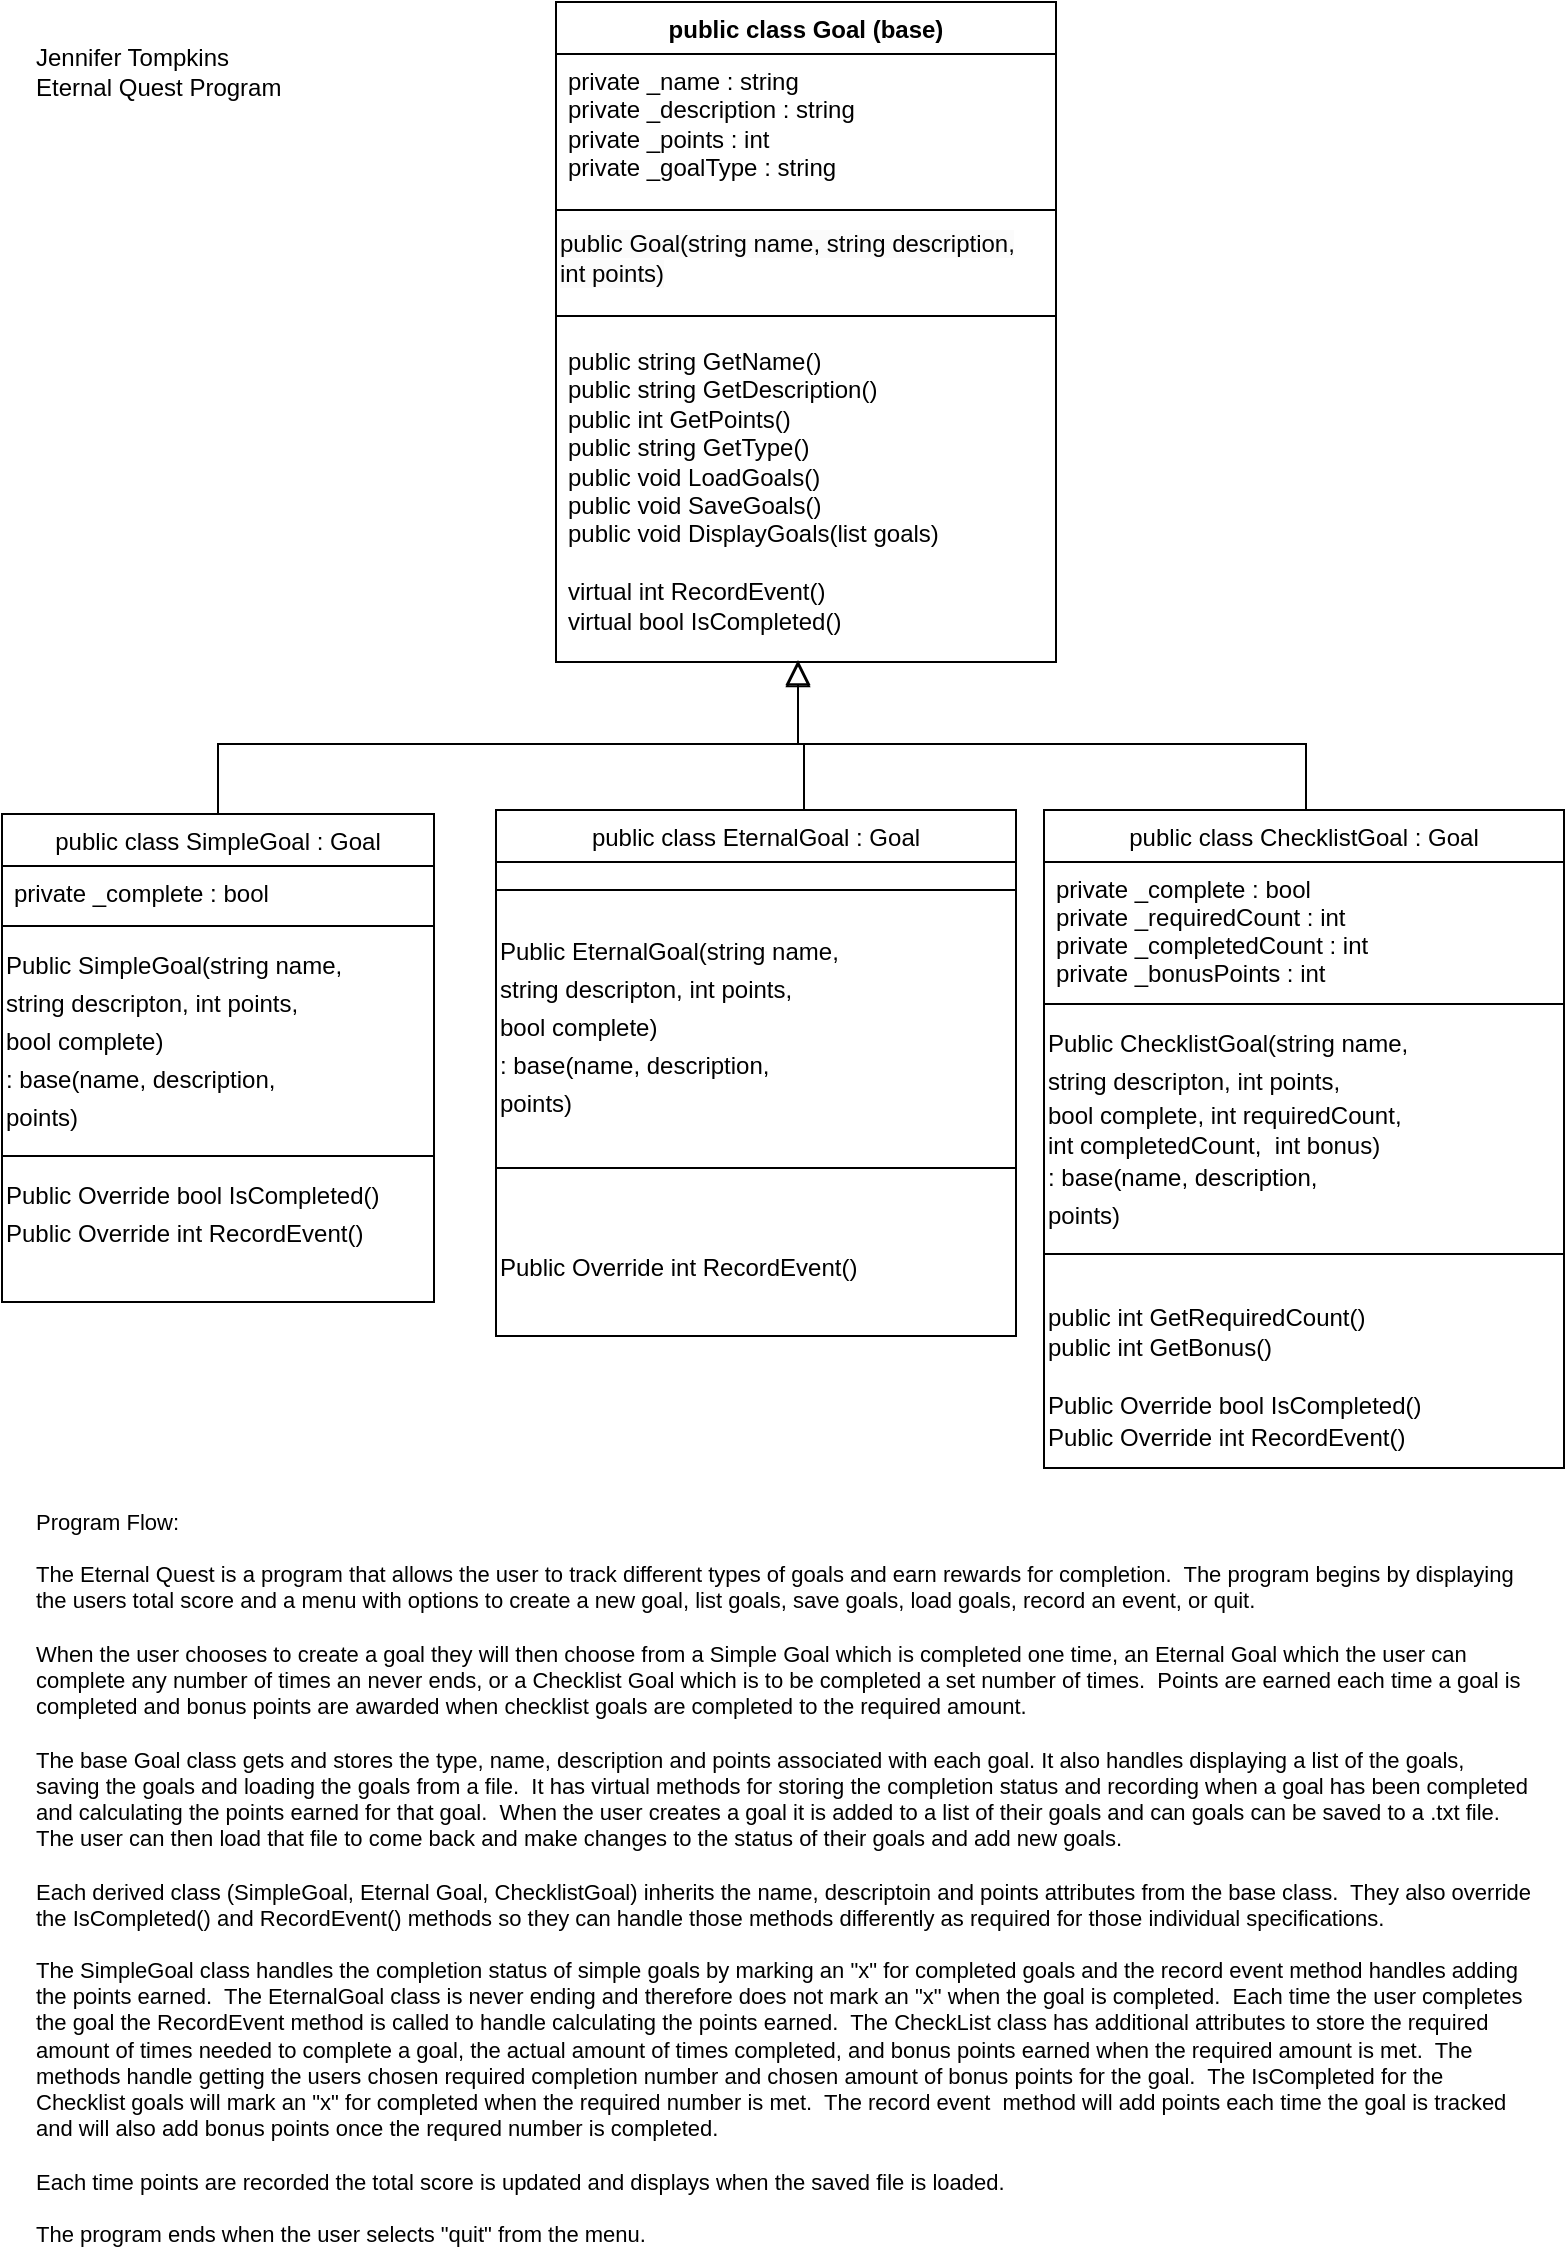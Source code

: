 <mxfile version="21.3.7" type="github">
  <diagram id="C5RBs43oDa-KdzZeNtuy" name="Page-1">
    <mxGraphModel dx="1434" dy="756" grid="0" gridSize="10" guides="1" tooltips="1" connect="1" arrows="1" fold="1" page="1" pageScale="1" pageWidth="827" pageHeight="1169" math="0" shadow="0">
      <root>
        <mxCell id="WIyWlLk6GJQsqaUBKTNV-0" />
        <mxCell id="WIyWlLk6GJQsqaUBKTNV-1" parent="WIyWlLk6GJQsqaUBKTNV-0" />
        <mxCell id="zkfFHV4jXpPFQw0GAbJ--6" value="public class SimpleGoal : Goal" style="swimlane;fontStyle=0;align=center;verticalAlign=top;childLayout=stackLayout;horizontal=1;startSize=26;horizontalStack=0;resizeParent=1;resizeLast=0;collapsible=1;marginBottom=0;rounded=0;shadow=0;strokeWidth=1;" parent="WIyWlLk6GJQsqaUBKTNV-1" vertex="1">
          <mxGeometry x="16" y="417" width="216" height="244" as="geometry">
            <mxRectangle x="130" y="380" width="160" height="26" as="alternateBounds" />
          </mxGeometry>
        </mxCell>
        <mxCell id="zkfFHV4jXpPFQw0GAbJ--7" value="private _complete : bool" style="text;align=left;verticalAlign=top;spacingLeft=4;spacingRight=4;overflow=hidden;rotatable=0;points=[[0,0.5],[1,0.5]];portConstraint=eastwest;" parent="zkfFHV4jXpPFQw0GAbJ--6" vertex="1">
          <mxGeometry y="26" width="216" height="26" as="geometry" />
        </mxCell>
        <mxCell id="zkfFHV4jXpPFQw0GAbJ--9" value="" style="line;html=1;strokeWidth=1;align=left;verticalAlign=middle;spacingTop=-1;spacingLeft=3;spacingRight=3;rotatable=0;labelPosition=right;points=[];portConstraint=eastwest;" parent="zkfFHV4jXpPFQw0GAbJ--6" vertex="1">
          <mxGeometry y="52" width="216" height="8" as="geometry" />
        </mxCell>
        <mxCell id="c2g-B70HKf2SZwhT3Vft-8" value="&lt;table style=&quot;border-collapse:&lt;br/&gt; collapse;width:174pt&quot; width=&quot;233&quot; cellspacing=&quot;0&quot; cellpadding=&quot;0&quot; border=&quot;0&quot;&gt; &lt;colgroup&gt;&lt;col style=&quot;mso-width-source:userset;mso-width-alt:7936;width:174pt&quot; width=&quot;233&quot;&gt;&lt;/colgroup&gt; &lt;tbody&gt;&lt;tr style=&quot;height:14.25pt&quot; height=&quot;19&quot;&gt;  &lt;td style=&quot;height:14.25pt;width:174pt&quot; width=&quot;233&quot; class=&quot;xl63&quot; height=&quot;19&quot;&gt;Public SimpleGoal(string name,&amp;nbsp;&lt;/td&gt; &lt;/tr&gt; &lt;tr style=&quot;height:14.25pt&quot; height=&quot;19&quot;&gt;  &lt;td style=&quot;height:14.25pt&quot; height=&quot;19&quot;&gt;string descripton, int points,&lt;/td&gt; &lt;/tr&gt; &lt;tr style=&quot;height:14.25pt&quot; height=&quot;19&quot;&gt;  &lt;td style=&quot;height:14.25pt&quot; height=&quot;19&quot;&gt;bool complete)&lt;/td&gt; &lt;/tr&gt; &lt;tr style=&quot;height:14.25pt&quot; height=&quot;19&quot;&gt;  &lt;td style=&quot;height:14.25pt&quot; height=&quot;19&quot;&gt;: base(name, description,&lt;/td&gt; &lt;/tr&gt; &lt;tr style=&quot;height:14.25pt&quot; height=&quot;19&quot;&gt;  &lt;td style=&quot;height:14.25pt&quot; height=&quot;19&quot;&gt;points)&lt;/td&gt; &lt;/tr&gt;&lt;/tbody&gt;&lt;/table&gt;" style="text;html=1;align=left;verticalAlign=middle;resizable=0;points=[];autosize=1;strokeColor=none;fillColor=none;" vertex="1" parent="zkfFHV4jXpPFQw0GAbJ--6">
          <mxGeometry y="60" width="216" height="107" as="geometry" />
        </mxCell>
        <mxCell id="c2g-B70HKf2SZwhT3Vft-9" value="" style="line;strokeWidth=1;fillColor=none;align=left;verticalAlign=middle;spacingTop=-1;spacingLeft=3;spacingRight=3;rotatable=0;labelPosition=right;points=[];portConstraint=eastwest;strokeColor=inherit;" vertex="1" parent="zkfFHV4jXpPFQw0GAbJ--6">
          <mxGeometry y="167" width="216" height="8" as="geometry" />
        </mxCell>
        <mxCell id="c2g-B70HKf2SZwhT3Vft-10" value="&lt;table style=&quot;border-collapse: collapse; width: 174pt;&quot; width=&quot;233&quot; cellspacing=&quot;0&quot; cellpadding=&quot;0&quot; border=&quot;0&quot;&gt; &lt;colgroup&gt;&lt;col style=&quot;mso-width-source:userset;mso-width-alt:7936;width:174pt&quot; width=&quot;233&quot;&gt;&lt;/colgroup&gt; &lt;tbody&gt;&lt;tr style=&quot;height:14.25pt&quot; height=&quot;19&quot;&gt;  &lt;td style=&quot;height:14.25pt;width:174pt&quot; width=&quot;233&quot; class=&quot;xl65&quot; height=&quot;19&quot;&gt;Public Override bool IsCompleted()&lt;/td&gt; &lt;/tr&gt; &lt;tr style=&quot;height:14.25pt&quot; height=&quot;19&quot;&gt;  &lt;td style=&quot;height:14.25pt&quot; class=&quot;xl65&quot; height=&quot;19&quot;&gt;Public Override int RecordEvent()&lt;/td&gt; &lt;/tr&gt; &lt;tr style=&quot;height:14.25pt&quot; height=&quot;19&quot;&gt;  &lt;td style=&quot;height:14.25pt&quot; height=&quot;19&quot;&gt;&lt;/td&gt;&lt;/tr&gt;&lt;/tbody&gt;&lt;/table&gt;" style="text;html=1;align=left;verticalAlign=middle;resizable=0;points=[];autosize=1;strokeColor=none;fillColor=none;" vertex="1" parent="zkfFHV4jXpPFQw0GAbJ--6">
          <mxGeometry y="175" width="216" height="69" as="geometry" />
        </mxCell>
        <mxCell id="zkfFHV4jXpPFQw0GAbJ--12" value="" style="endArrow=block;endSize=10;endFill=0;shadow=0;strokeWidth=1;rounded=0;edgeStyle=elbowEdgeStyle;elbow=vertical;" parent="WIyWlLk6GJQsqaUBKTNV-1" source="zkfFHV4jXpPFQw0GAbJ--6" edge="1">
          <mxGeometry width="160" relative="1" as="geometry">
            <mxPoint x="192" y="85" as="sourcePoint" />
            <mxPoint x="414" y="341" as="targetPoint" />
            <Array as="points">
              <mxPoint x="645" y="382" />
              <mxPoint x="785" y="382" />
              <mxPoint x="425" y="397" />
              <mxPoint x="425" y="397" />
            </Array>
          </mxGeometry>
        </mxCell>
        <mxCell id="c2g-B70HKf2SZwhT3Vft-1" value="public class Goal (base)" style="swimlane;fontStyle=1;align=center;verticalAlign=top;childLayout=stackLayout;horizontal=1;startSize=26;horizontalStack=0;resizeParent=1;resizeParentMax=0;resizeLast=0;collapsible=1;marginBottom=0;whiteSpace=wrap;html=1;" vertex="1" parent="WIyWlLk6GJQsqaUBKTNV-1">
          <mxGeometry x="293" y="11" width="250" height="330" as="geometry" />
        </mxCell>
        <mxCell id="c2g-B70HKf2SZwhT3Vft-2" value="private _name : string&lt;br&gt;private _description : string&lt;br&gt;private _points : int&lt;br&gt;private _goalType : string" style="text;strokeColor=none;fillColor=none;align=left;verticalAlign=top;spacingLeft=4;spacingRight=4;overflow=hidden;rotatable=0;points=[[0,0.5],[1,0.5]];portConstraint=eastwest;whiteSpace=wrap;html=1;" vertex="1" parent="c2g-B70HKf2SZwhT3Vft-1">
          <mxGeometry y="26" width="250" height="74" as="geometry" />
        </mxCell>
        <mxCell id="c2g-B70HKf2SZwhT3Vft-3" value="" style="line;strokeWidth=1;fillColor=none;align=left;verticalAlign=middle;spacingTop=-1;spacingLeft=3;spacingRight=3;rotatable=0;labelPosition=right;points=[];portConstraint=eastwest;strokeColor=inherit;" vertex="1" parent="c2g-B70HKf2SZwhT3Vft-1">
          <mxGeometry y="100" width="250" height="8" as="geometry" />
        </mxCell>
        <mxCell id="c2g-B70HKf2SZwhT3Vft-7" value="&lt;span style=&quot;color: rgb(0, 0, 0); font-family: Helvetica; font-size: 12px; font-style: normal; font-variant-ligatures: normal; font-variant-caps: normal; font-weight: 400; letter-spacing: normal; orphans: 2; text-align: left; text-indent: 0px; text-transform: none; widows: 2; word-spacing: 0px; -webkit-text-stroke-width: 0px; background-color: rgb(251, 251, 251); text-decoration-thickness: initial; text-decoration-style: initial; text-decoration-color: initial; float: none; display: inline !important;&quot;&gt;public Goal(string name, string description,&lt;/span&gt;&lt;br style=&quot;border-color: var(--border-color); color: rgb(0, 0, 0); font-family: Helvetica; font-size: 12px; font-style: normal; font-variant-ligatures: normal; font-variant-caps: normal; font-weight: 400; letter-spacing: normal; orphans: 2; text-align: left; text-indent: 0px; text-transform: none; widows: 2; word-spacing: 0px; -webkit-text-stroke-width: 0px; background-color: rgb(251, 251, 251); text-decoration-thickness: initial; text-decoration-style: initial; text-decoration-color: initial;&quot;&gt;&lt;span style=&quot;color: rgb(0, 0, 0); font-family: Helvetica; font-size: 12px; font-style: normal; font-variant-ligatures: normal; font-variant-caps: normal; font-weight: 400; letter-spacing: normal; orphans: 2; text-align: left; text-indent: 0px; text-transform: none; widows: 2; word-spacing: 0px; -webkit-text-stroke-width: 0px; background-color: rgb(251, 251, 251); text-decoration-thickness: initial; text-decoration-style: initial; text-decoration-color: initial; float: none; display: inline !important;&quot;&gt;int points)&lt;/span&gt;" style="text;html=1;align=left;verticalAlign=middle;resizable=0;points=[];autosize=1;strokeColor=none;fillColor=none;" vertex="1" parent="c2g-B70HKf2SZwhT3Vft-1">
          <mxGeometry y="108" width="250" height="40" as="geometry" />
        </mxCell>
        <mxCell id="c2g-B70HKf2SZwhT3Vft-6" value="" style="line;strokeWidth=1;fillColor=none;align=left;verticalAlign=middle;spacingTop=-1;spacingLeft=3;spacingRight=3;rotatable=0;labelPosition=right;points=[];portConstraint=eastwest;strokeColor=inherit;" vertex="1" parent="c2g-B70HKf2SZwhT3Vft-1">
          <mxGeometry y="148" width="250" height="18" as="geometry" />
        </mxCell>
        <mxCell id="c2g-B70HKf2SZwhT3Vft-4" value="public string GetName()&lt;br&gt;public string GetDescription()&lt;br&gt;public int GetPoints()&lt;br&gt;public string GetType()&lt;br&gt;public void LoadGoals()&lt;br&gt;public void SaveGoals()&lt;br&gt;public void DisplayGoals(list goals)&lt;br&gt;&lt;br&gt;virtual int RecordEvent()&lt;br&gt;virtual bool IsCompleted()" style="text;strokeColor=none;fillColor=none;align=left;verticalAlign=top;spacingLeft=4;spacingRight=4;overflow=hidden;rotatable=0;points=[[0,0.5],[1,0.5]];portConstraint=eastwest;whiteSpace=wrap;html=1;" vertex="1" parent="c2g-B70HKf2SZwhT3Vft-1">
          <mxGeometry y="166" width="250" height="164" as="geometry" />
        </mxCell>
        <mxCell id="c2g-B70HKf2SZwhT3Vft-13" value="public class EternalGoal : Goal" style="swimlane;fontStyle=0;align=center;verticalAlign=top;childLayout=stackLayout;horizontal=1;startSize=26;horizontalStack=0;resizeParent=1;resizeLast=0;collapsible=1;marginBottom=0;rounded=0;shadow=0;strokeWidth=1;" vertex="1" parent="WIyWlLk6GJQsqaUBKTNV-1">
          <mxGeometry x="263" y="415" width="260" height="263" as="geometry">
            <mxRectangle x="130" y="380" width="160" height="26" as="alternateBounds" />
          </mxGeometry>
        </mxCell>
        <mxCell id="c2g-B70HKf2SZwhT3Vft-15" value="" style="line;html=1;strokeWidth=1;align=left;verticalAlign=middle;spacingTop=-1;spacingLeft=3;spacingRight=3;rotatable=0;labelPosition=right;points=[];portConstraint=eastwest;" vertex="1" parent="c2g-B70HKf2SZwhT3Vft-13">
          <mxGeometry y="26" width="260" height="28" as="geometry" />
        </mxCell>
        <mxCell id="c2g-B70HKf2SZwhT3Vft-16" value="&lt;table style=&quot;border-collapse:&lt;br/&gt; collapse;width:174pt&quot; width=&quot;233&quot; cellspacing=&quot;0&quot; cellpadding=&quot;0&quot; border=&quot;0&quot;&gt; &lt;colgroup&gt;&lt;col style=&quot;mso-width-source:userset;mso-width-alt:7936;width:174pt&quot; width=&quot;233&quot;&gt;&lt;/colgroup&gt; &lt;tbody&gt;&lt;tr style=&quot;height:14.25pt&quot; height=&quot;19&quot;&gt;  &lt;td style=&quot;height:14.25pt;width:174pt&quot; width=&quot;233&quot; class=&quot;xl63&quot; height=&quot;19&quot;&gt;Public EternalGoal(string name,&amp;nbsp;&lt;/td&gt; &lt;/tr&gt; &lt;tr style=&quot;height:14.25pt&quot; height=&quot;19&quot;&gt;  &lt;td style=&quot;height:14.25pt&quot; height=&quot;19&quot;&gt;string descripton, int points,&lt;/td&gt; &lt;/tr&gt; &lt;tr style=&quot;height:14.25pt&quot; height=&quot;19&quot;&gt;  &lt;td style=&quot;height:14.25pt&quot; height=&quot;19&quot;&gt;bool complete)&lt;/td&gt; &lt;/tr&gt; &lt;tr style=&quot;height:14.25pt&quot; height=&quot;19&quot;&gt;  &lt;td style=&quot;height:14.25pt&quot; height=&quot;19&quot;&gt;: base(name, description,&lt;/td&gt; &lt;/tr&gt; &lt;tr style=&quot;height:14.25pt&quot; height=&quot;19&quot;&gt;  &lt;td style=&quot;height:14.25pt&quot; height=&quot;19&quot;&gt;points)&lt;/td&gt; &lt;/tr&gt;&lt;/tbody&gt;&lt;/table&gt;" style="text;html=1;align=left;verticalAlign=middle;resizable=0;points=[];autosize=1;strokeColor=none;fillColor=none;" vertex="1" parent="c2g-B70HKf2SZwhT3Vft-13">
          <mxGeometry y="54" width="260" height="110" as="geometry" />
        </mxCell>
        <mxCell id="c2g-B70HKf2SZwhT3Vft-17" value="" style="line;strokeWidth=1;fillColor=none;align=left;verticalAlign=middle;spacingTop=-1;spacingLeft=3;spacingRight=3;rotatable=0;labelPosition=right;points=[];portConstraint=eastwest;strokeColor=inherit;" vertex="1" parent="c2g-B70HKf2SZwhT3Vft-13">
          <mxGeometry y="164" width="260" height="30" as="geometry" />
        </mxCell>
        <mxCell id="c2g-B70HKf2SZwhT3Vft-18" value="&lt;table style=&quot;border-collapse: collapse; width: 174pt;&quot; width=&quot;233&quot; cellspacing=&quot;0&quot; cellpadding=&quot;0&quot; border=&quot;0&quot;&gt;&lt;colgroup&gt;&lt;col style=&quot;mso-width-source:userset;mso-width-alt:7936;width:174pt&quot; width=&quot;233&quot;&gt;&lt;/colgroup&gt;&lt;tbody&gt;&lt;tr style=&quot;height:14.25pt&quot; height=&quot;19&quot;&gt;&lt;td style=&quot;height:14.25pt;width:174pt&quot; width=&quot;233&quot; class=&quot;xl65&quot; height=&quot;19&quot;&gt;&lt;/td&gt;&lt;/tr&gt;&lt;tr style=&quot;height:14.25pt&quot; height=&quot;19&quot;&gt;&lt;td style=&quot;height:14.25pt&quot; class=&quot;xl65&quot; height=&quot;19&quot;&gt;Public Override int RecordEvent()&lt;/td&gt; &lt;/tr&gt; &lt;tr style=&quot;height:14.25pt&quot; height=&quot;19&quot;&gt;  &lt;td style=&quot;height:14.25pt&quot; height=&quot;19&quot;&gt;&lt;/td&gt;&lt;/tr&gt;&lt;/tbody&gt;&lt;/table&gt;" style="text;html=1;align=left;verticalAlign=middle;resizable=0;points=[];autosize=1;strokeColor=none;fillColor=none;" vertex="1" parent="c2g-B70HKf2SZwhT3Vft-13">
          <mxGeometry y="194" width="260" height="69" as="geometry" />
        </mxCell>
        <mxCell id="c2g-B70HKf2SZwhT3Vft-19" value="public class ChecklistGoal : Goal" style="swimlane;fontStyle=0;align=center;verticalAlign=top;childLayout=stackLayout;horizontal=1;startSize=26;horizontalStack=0;resizeParent=1;resizeLast=0;collapsible=1;marginBottom=0;rounded=0;shadow=0;strokeWidth=1;" vertex="1" parent="WIyWlLk6GJQsqaUBKTNV-1">
          <mxGeometry x="537" y="415" width="260" height="329" as="geometry">
            <mxRectangle x="130" y="380" width="160" height="26" as="alternateBounds" />
          </mxGeometry>
        </mxCell>
        <mxCell id="c2g-B70HKf2SZwhT3Vft-20" value="private _complete : bool&#xa;private _requiredCount : int&#xa;private _completedCount : int&#xa;private _bonusPoints : int" style="text;align=left;verticalAlign=top;spacingLeft=4;spacingRight=4;overflow=hidden;rotatable=0;points=[[0,0.5],[1,0.5]];portConstraint=eastwest;" vertex="1" parent="c2g-B70HKf2SZwhT3Vft-19">
          <mxGeometry y="26" width="260" height="67" as="geometry" />
        </mxCell>
        <mxCell id="c2g-B70HKf2SZwhT3Vft-21" value="" style="line;html=1;strokeWidth=1;align=left;verticalAlign=middle;spacingTop=-1;spacingLeft=3;spacingRight=3;rotatable=0;labelPosition=right;points=[];portConstraint=eastwest;" vertex="1" parent="c2g-B70HKf2SZwhT3Vft-19">
          <mxGeometry y="93" width="260" height="8" as="geometry" />
        </mxCell>
        <mxCell id="c2g-B70HKf2SZwhT3Vft-22" value="&lt;table style=&quot;border-collapse:&lt;br/&gt; collapse;width:174pt&quot; width=&quot;233&quot; cellspacing=&quot;0&quot; cellpadding=&quot;0&quot; border=&quot;0&quot;&gt;&lt;colgroup&gt;&lt;col style=&quot;mso-width-source:userset;mso-width-alt:7936;width:174pt&quot; width=&quot;233&quot;&gt;&lt;/colgroup&gt;&lt;tbody&gt;&lt;tr style=&quot;height:14.25pt&quot; height=&quot;19&quot;&gt;&lt;td style=&quot;height:14.25pt;width:174pt&quot; width=&quot;233&quot; class=&quot;xl63&quot; height=&quot;19&quot;&gt;Public ChecklistGoal(string name,&amp;nbsp;&lt;/td&gt; &lt;/tr&gt; &lt;tr style=&quot;height:14.25pt&quot; height=&quot;19&quot;&gt;  &lt;td style=&quot;height:14.25pt&quot; height=&quot;19&quot;&gt;string descripton, int points,&lt;/td&gt; &lt;/tr&gt; &lt;tr style=&quot;height:14.25pt&quot; height=&quot;19&quot;&gt;  &lt;td style=&quot;height:14.25pt&quot; height=&quot;19&quot;&gt;bool complete, int requiredCount,&lt;br&gt;int completedCount,&amp;nbsp; int bonus)&lt;/td&gt; &lt;/tr&gt; &lt;tr style=&quot;height:14.25pt&quot; height=&quot;19&quot;&gt;  &lt;td style=&quot;height:14.25pt&quot; height=&quot;19&quot;&gt;: base(name, description,&lt;/td&gt; &lt;/tr&gt; &lt;tr style=&quot;height:14.25pt&quot; height=&quot;19&quot;&gt;  &lt;td style=&quot;height:14.25pt&quot; height=&quot;19&quot;&gt;points)&lt;/td&gt; &lt;/tr&gt;&lt;/tbody&gt;&lt;/table&gt;" style="text;html=1;align=left;verticalAlign=middle;resizable=0;points=[];autosize=1;strokeColor=none;fillColor=none;" vertex="1" parent="c2g-B70HKf2SZwhT3Vft-19">
          <mxGeometry y="101" width="260" height="117" as="geometry" />
        </mxCell>
        <mxCell id="c2g-B70HKf2SZwhT3Vft-23" value="" style="line;strokeWidth=1;fillColor=none;align=left;verticalAlign=middle;spacingTop=-1;spacingLeft=3;spacingRight=3;rotatable=0;labelPosition=right;points=[];portConstraint=eastwest;strokeColor=inherit;" vertex="1" parent="c2g-B70HKf2SZwhT3Vft-19">
          <mxGeometry y="218" width="260" height="8" as="geometry" />
        </mxCell>
        <mxCell id="c2g-B70HKf2SZwhT3Vft-24" value="&lt;br&gt;&lt;table style=&quot;border-collapse: collapse; width: 174pt;&quot; width=&quot;233&quot; cellspacing=&quot;0&quot; cellpadding=&quot;0&quot; border=&quot;0&quot;&gt; &lt;colgroup&gt;&lt;col style=&quot;mso-width-source:userset;mso-width-alt:7936;width:174pt&quot; width=&quot;233&quot;&gt;&lt;/colgroup&gt; &lt;tbody&gt;&lt;tr style=&quot;height:14.25pt&quot; height=&quot;19&quot;&gt;  &lt;td style=&quot;height:14.25pt;width:174pt&quot; width=&quot;233&quot; class=&quot;xl65&quot; height=&quot;19&quot;&gt;public int GetRequiredCount()&lt;br&gt;public int GetBonus()&lt;br&gt;&lt;br&gt;Public Override bool IsCompleted()&lt;/td&gt; &lt;/tr&gt; &lt;tr style=&quot;height:14.25pt&quot; height=&quot;19&quot;&gt;  &lt;td style=&quot;height:14.25pt&quot; class=&quot;xl65&quot; height=&quot;19&quot;&gt;Public Override int RecordEvent()&lt;/td&gt;&lt;/tr&gt;&lt;/tbody&gt;&lt;/table&gt;" style="text;html=1;align=left;verticalAlign=middle;resizable=0;points=[];autosize=1;strokeColor=none;fillColor=none;" vertex="1" parent="c2g-B70HKf2SZwhT3Vft-19">
          <mxGeometry y="226" width="260" height="103" as="geometry" />
        </mxCell>
        <mxCell id="c2g-B70HKf2SZwhT3Vft-27" value="" style="endArrow=block;endSize=10;endFill=0;shadow=0;strokeWidth=1;rounded=0;edgeStyle=elbowEdgeStyle;elbow=vertical;exitX=0.5;exitY=0;exitDx=0;exitDy=0;" edge="1" parent="WIyWlLk6GJQsqaUBKTNV-1">
          <mxGeometry width="160" relative="1" as="geometry">
            <mxPoint x="668" y="415" as="sourcePoint" />
            <mxPoint x="414" y="340" as="targetPoint" />
            <Array as="points">
              <mxPoint x="646" y="382" />
              <mxPoint x="878" y="367" />
              <mxPoint x="1238" y="352" />
              <mxPoint x="848" y="342" />
            </Array>
          </mxGeometry>
        </mxCell>
        <mxCell id="c2g-B70HKf2SZwhT3Vft-29" value="" style="endArrow=none;html=1;rounded=0;" edge="1" parent="WIyWlLk6GJQsqaUBKTNV-1">
          <mxGeometry width="50" height="50" relative="1" as="geometry">
            <mxPoint x="417" y="415" as="sourcePoint" />
            <mxPoint x="417" y="382" as="targetPoint" />
          </mxGeometry>
        </mxCell>
        <mxCell id="c2g-B70HKf2SZwhT3Vft-30" value="Jennifer Tompkins&lt;br&gt;Eternal Quest Program" style="text;html=1;strokeColor=none;fillColor=none;align=left;verticalAlign=middle;whiteSpace=wrap;rounded=0;" vertex="1" parent="WIyWlLk6GJQsqaUBKTNV-1">
          <mxGeometry x="31" y="19" width="204" height="54" as="geometry" />
        </mxCell>
        <mxCell id="c2g-B70HKf2SZwhT3Vft-31" value="Program Flow:&lt;br style=&quot;font-size: 11px;&quot;&gt;&lt;br style=&quot;font-size: 11px;&quot;&gt;The Eternal Quest is a program that allows the user to track different types of goals and earn rewards for completion.&amp;nbsp; The program begins by displaying the users total score and a menu with options to create a new goal, list goals, save goals, load goals, record an event, or quit.&lt;br style=&quot;font-size: 11px;&quot;&gt;&lt;br style=&quot;font-size: 11px;&quot;&gt;When the user chooses to create a goal they will then choose from a Simple Goal which is completed one time, an Eternal Goal which the user can complete any number of times an never ends, or a Checklist Goal which is to be completed a set number of times.&amp;nbsp; Points are earned each time a goal is completed and bonus points are awarded when checklist goals are completed to the required amount.&lt;br style=&quot;font-size: 11px;&quot;&gt;&lt;br style=&quot;font-size: 11px;&quot;&gt;The base Goal class gets and stores the type, name, description and points associated with each goal. It also handles displaying a list of the goals, saving the goals and loading the goals from a file.&amp;nbsp; It has virtual methods for storing the completion status and recording when a goal has been completed and calculating the points earned for that goal.&amp;nbsp; When the user creates a goal it is added to a list of their goals and can goals can be saved to a .txt file.&amp;nbsp; The user can then load that file to come back and make changes to the status of their goals and add new goals.&amp;nbsp;&amp;nbsp;&lt;br style=&quot;font-size: 11px;&quot;&gt;&lt;br style=&quot;font-size: 11px;&quot;&gt;Each derived class (SimpleGoal, Eternal Goal, ChecklistGoal) inherits the name, descriptoin and points attributes from the base class.&amp;nbsp; They also override the IsCompleted() and RecordEvent() methods so they can handle those methods differently as required for those individual specifications.&lt;br style=&quot;font-size: 11px;&quot;&gt;&lt;br style=&quot;font-size: 11px;&quot;&gt;The SimpleGoal class handles the completion status of simple goals by marking an &quot;x&quot; for completed goals and the record event method handles adding the points earned.&amp;nbsp; The EternalGoal class is never ending and therefore does not mark an &quot;x&quot; when the goal is completed.&amp;nbsp; Each time the user completes the goal the RecordEvent method is called to handle calculating the points earned.&amp;nbsp; The CheckList class has additional attributes to store the required amount of times needed to complete a goal, the actual amount of times completed, and bonus points earned when the required amount is met.&amp;nbsp; The methods handle getting the users chosen required completion number and chosen amount of bonus points for the goal.&amp;nbsp; The IsCompleted for the Checklist goals will mark an &quot;x&quot; for completed when the required number is met.&amp;nbsp; The record event&amp;nbsp; method will add points each time the goal is tracked and will also add bonus points once the requred number is completed.&lt;br style=&quot;font-size: 11px;&quot;&gt;&lt;br style=&quot;font-size: 11px;&quot;&gt;Each time points are recorded the total score is updated and displays when the saved file is loaded.&lt;br style=&quot;font-size: 11px;&quot;&gt;&lt;br style=&quot;font-size: 11px;&quot;&gt;The program ends when the user selects &quot;quit&quot; from the menu." style="text;html=1;strokeColor=none;fillColor=none;align=left;verticalAlign=middle;whiteSpace=wrap;rounded=0;fontSize=11;" vertex="1" parent="WIyWlLk6GJQsqaUBKTNV-1">
          <mxGeometry x="31" y="809" width="751" height="280" as="geometry" />
        </mxCell>
      </root>
    </mxGraphModel>
  </diagram>
</mxfile>
